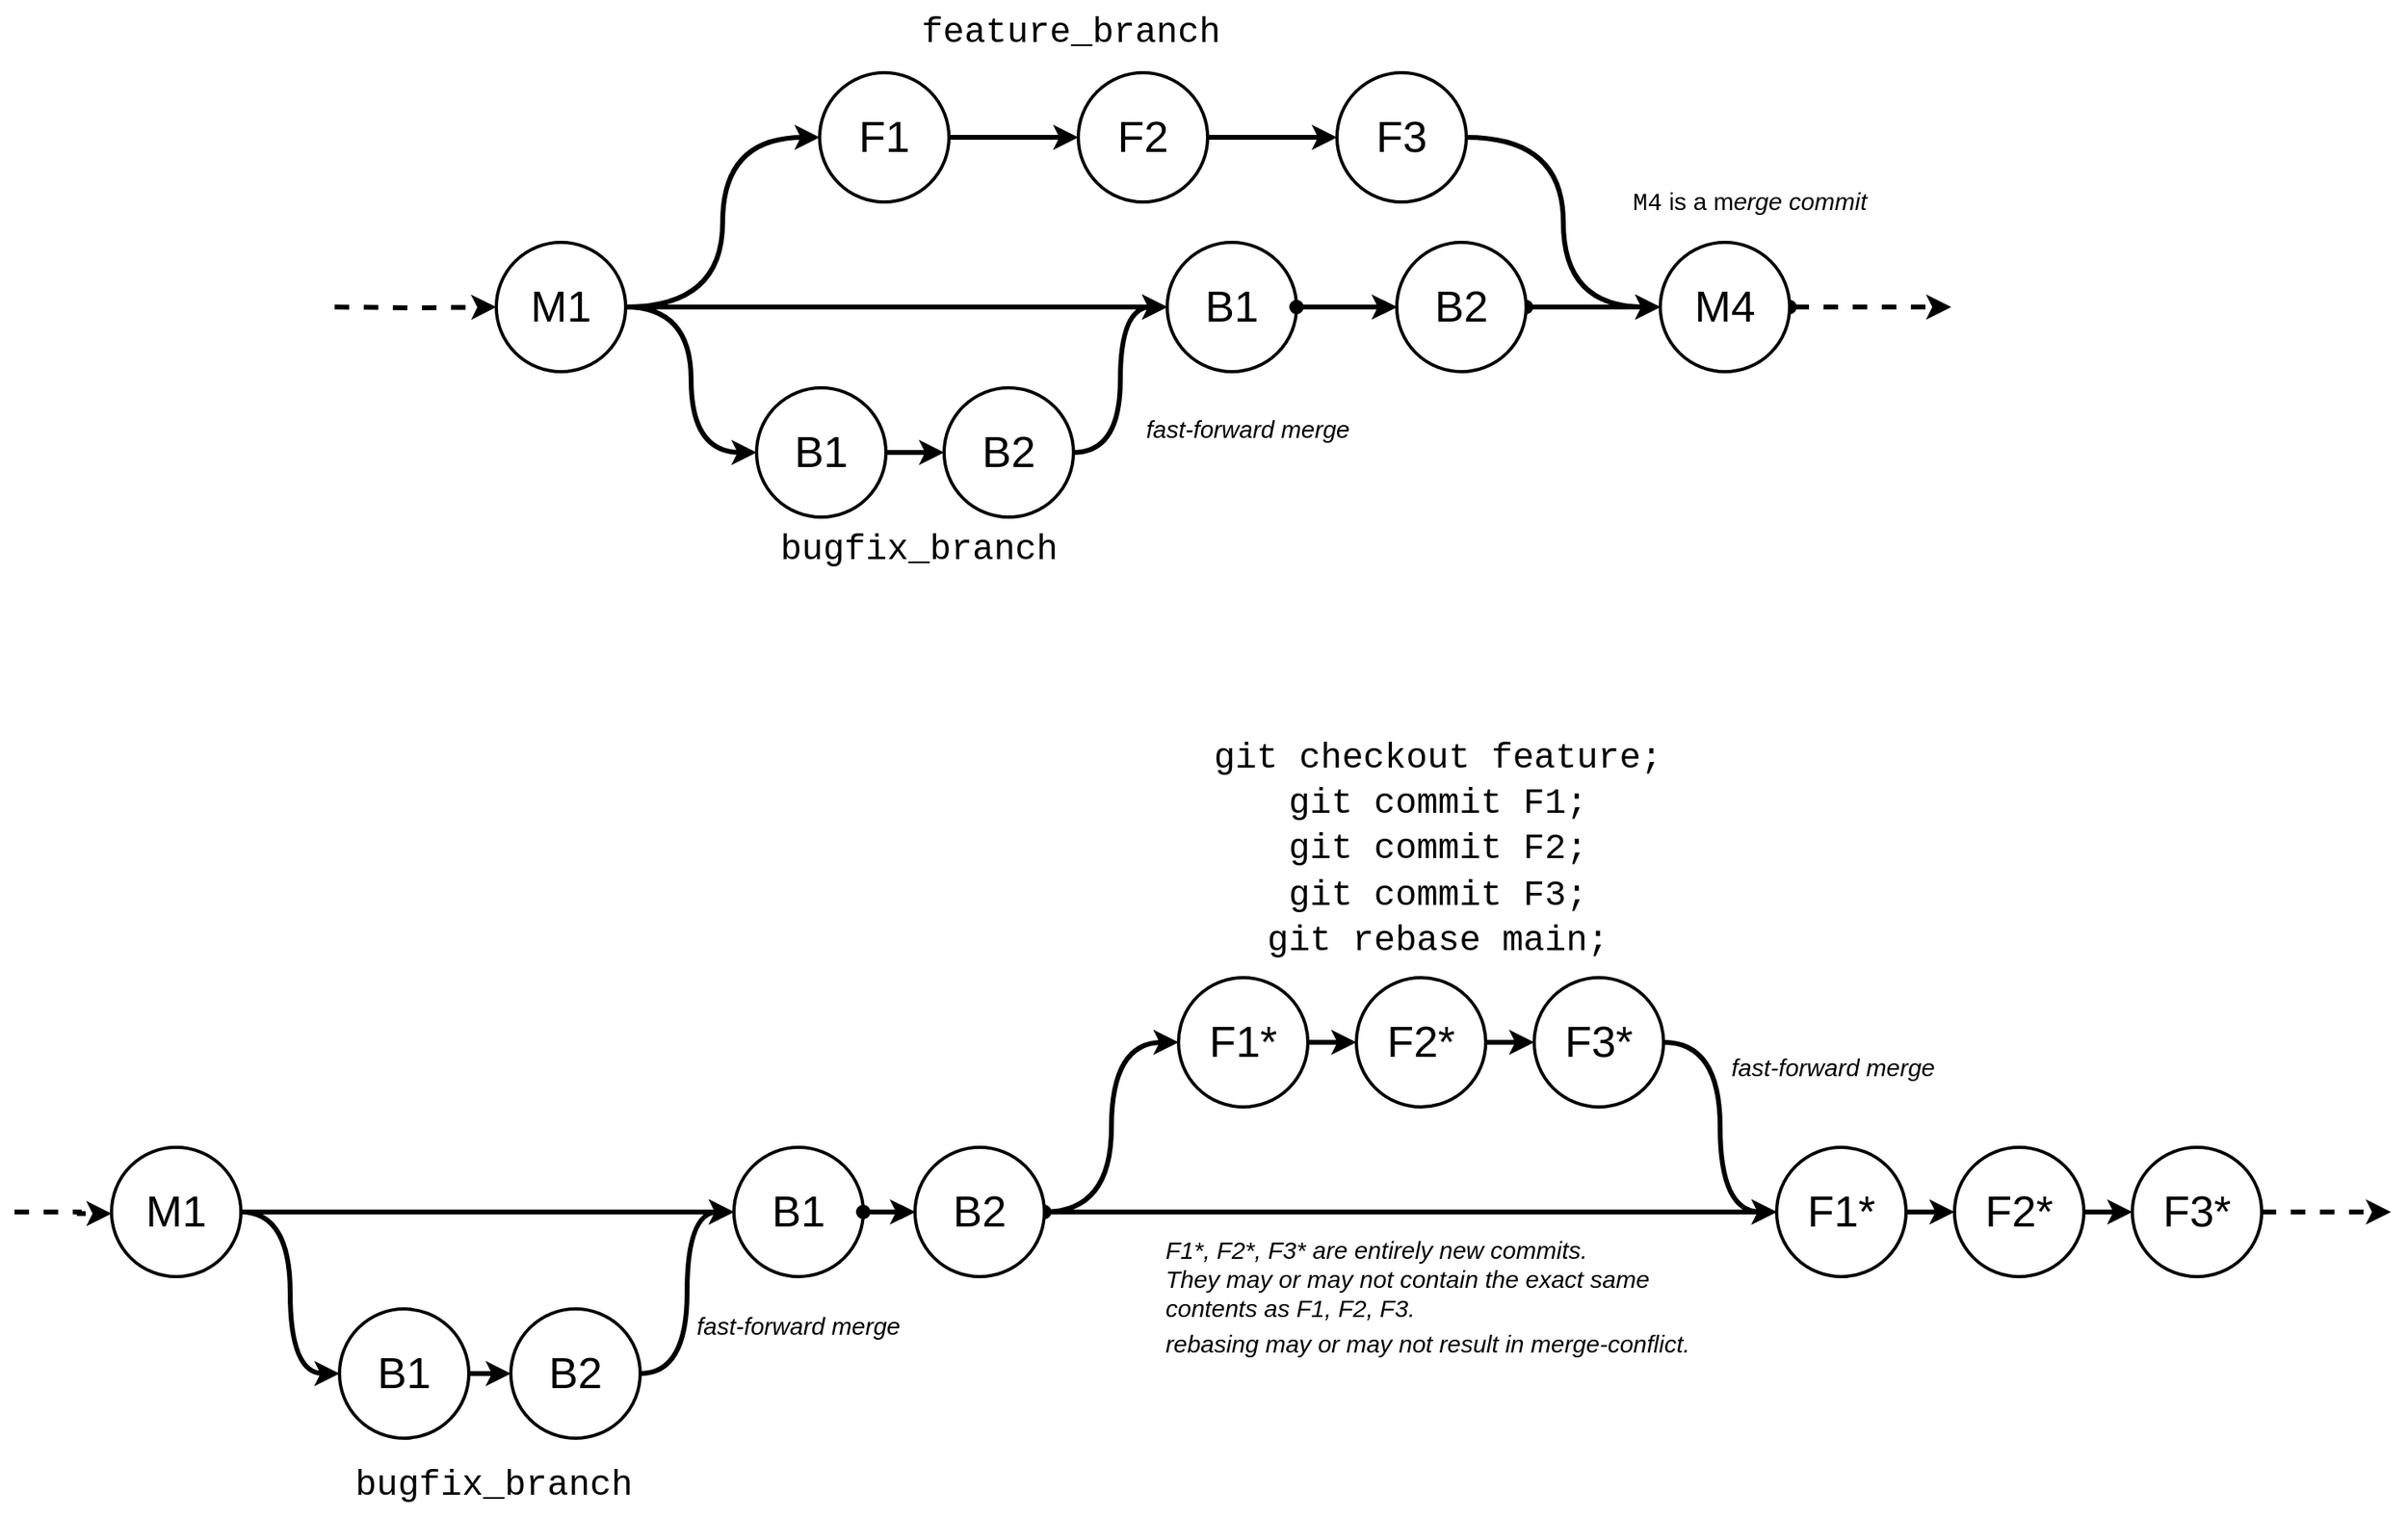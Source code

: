 <mxfile version="27.0.6">
  <diagram name="Page-1" id="YXr9S64uBO5CTHAe_Vh5">
    <mxGraphModel dx="1864" dy="1618" grid="1" gridSize="10" guides="1" tooltips="1" connect="1" arrows="1" fold="1" page="1" pageScale="1" pageWidth="850" pageHeight="1100" math="0" shadow="0">
      <root>
        <mxCell id="0" />
        <mxCell id="1" parent="0" />
        <mxCell id="I5ikPtnwgpSH0SJJi7Dr-1" value="" style="edgeStyle=orthogonalEdgeStyle;rounded=0;orthogonalLoop=1;jettySize=auto;html=1;" edge="1" parent="1" source="I5ikPtnwgpSH0SJJi7Dr-3" target="I5ikPtnwgpSH0SJJi7Dr-27">
          <mxGeometry relative="1" as="geometry" />
        </mxCell>
        <mxCell id="I5ikPtnwgpSH0SJJi7Dr-2" value="" style="edgeStyle=orthogonalEdgeStyle;rounded=0;orthogonalLoop=1;jettySize=auto;html=1;" edge="1" parent="1" source="I5ikPtnwgpSH0SJJi7Dr-3" target="I5ikPtnwgpSH0SJJi7Dr-27">
          <mxGeometry relative="1" as="geometry" />
        </mxCell>
        <mxCell id="I5ikPtnwgpSH0SJJi7Dr-3" value="B1" style="ellipse;whiteSpace=wrap;html=1;aspect=fixed;strokeWidth=2;fontSize=27;fillColor=light-dark(#FFFFFF,#1000FF);fontColor=light-dark(#000000,#FFFFFF);strokeColor=light-dark(#000000,#FFFFFF);" vertex="1" parent="1">
          <mxGeometry x="785" y="730" width="80" height="80" as="geometry" />
        </mxCell>
        <mxCell id="I5ikPtnwgpSH0SJJi7Dr-4" value="F3" style="ellipse;whiteSpace=wrap;html=1;aspect=fixed;strokeWidth=2;fontSize=27;fillColor=light-dark(#FFFFFF,#02B006);fontColor=light-dark(#000000,#FFFFFF);strokeColor=default;align=center;verticalAlign=middle;fontFamily=Helvetica;" vertex="1" parent="1">
          <mxGeometry x="890" y="625" width="80" height="80" as="geometry" />
        </mxCell>
        <mxCell id="I5ikPtnwgpSH0SJJi7Dr-5" value="" style="edgeStyle=orthogonalEdgeStyle;rounded=0;orthogonalLoop=1;jettySize=auto;html=1;entryX=0;entryY=0.5;entryDx=0;entryDy=0;strokeWidth=3;" edge="1" parent="1" source="I5ikPtnwgpSH0SJJi7Dr-6" target="I5ikPtnwgpSH0SJJi7Dr-18">
          <mxGeometry relative="1" as="geometry">
            <mxPoint x="566.0" y="910" as="targetPoint" />
          </mxGeometry>
        </mxCell>
        <mxCell id="I5ikPtnwgpSH0SJJi7Dr-6" value="B1" style="ellipse;whiteSpace=wrap;html=1;aspect=fixed;strokeWidth=2;fontSize=27;fillColor=light-dark(#FFFFFF,#FF0800);fontColor=light-dark(#000000,#FFFFFF);strokeColor=default;align=center;verticalAlign=middle;fontFamily=Helvetica;" vertex="1" parent="1">
          <mxGeometry x="531" y="820" width="80" height="80" as="geometry" />
        </mxCell>
        <mxCell id="I5ikPtnwgpSH0SJJi7Dr-7" value="" style="endArrow=classic;html=1;rounded=0;exitX=1;exitY=0.5;exitDx=0;exitDy=0;entryX=0;entryY=0.5;entryDx=0;entryDy=0;strokeWidth=3;fontSize=27;fontColor=light-dark(#000000,#000000);endSize=6;" edge="1" parent="1" source="I5ikPtnwgpSH0SJJi7Dr-14" target="I5ikPtnwgpSH0SJJi7Dr-3">
          <mxGeometry width="50" height="50" relative="1" as="geometry">
            <mxPoint x="590.0" y="770" as="sourcePoint" />
            <mxPoint x="990" y="680" as="targetPoint" />
          </mxGeometry>
        </mxCell>
        <mxCell id="I5ikPtnwgpSH0SJJi7Dr-8" value="" style="endArrow=classic;html=1;rounded=0;exitX=1;exitY=0.5;exitDx=0;exitDy=0;strokeWidth=3;startArrow=oval;startFill=1;fontSize=27;fontColor=light-dark(#000000,#000000);endSize=6;dashed=1;" edge="1" parent="1" source="I5ikPtnwgpSH0SJJi7Dr-17">
          <mxGeometry width="50" height="50" relative="1" as="geometry">
            <mxPoint x="890" y="780" as="sourcePoint" />
            <mxPoint x="1270" y="770" as="targetPoint" />
          </mxGeometry>
        </mxCell>
        <mxCell id="I5ikPtnwgpSH0SJJi7Dr-9" value="" style="edgeStyle=orthogonalEdgeStyle;rounded=0;orthogonalLoop=1;jettySize=auto;html=1;strokeWidth=3;endSize=6;" edge="1" parent="1" source="I5ikPtnwgpSH0SJJi7Dr-10" target="I5ikPtnwgpSH0SJJi7Dr-4">
          <mxGeometry relative="1" as="geometry" />
        </mxCell>
        <mxCell id="I5ikPtnwgpSH0SJJi7Dr-10" value="F2" style="ellipse;whiteSpace=wrap;html=1;aspect=fixed;strokeWidth=2;fontSize=27;fillColor=light-dark(#FFFFFF,#02B006);fontColor=light-dark(#000000,#FFFFFF);strokeColor=default;align=center;verticalAlign=middle;fontFamily=Helvetica;" vertex="1" parent="1">
          <mxGeometry x="730" y="625" width="80" height="80" as="geometry" />
        </mxCell>
        <mxCell id="I5ikPtnwgpSH0SJJi7Dr-11" value="&lt;font face=&quot;Courier New&quot;&gt;feature_branch&lt;/font&gt;" style="text;html=1;align=center;verticalAlign=middle;resizable=0;points=[];autosize=1;strokeColor=none;fillColor=none;fontSize=22;" vertex="1" parent="1">
          <mxGeometry x="620" y="580" width="210" height="40" as="geometry" />
        </mxCell>
        <mxCell id="I5ikPtnwgpSH0SJJi7Dr-12" value="&lt;font face=&quot;Courier New&quot;&gt;bugfix_branch&lt;/font&gt;" style="text;html=1;align=center;verticalAlign=middle;resizable=0;points=[];autosize=1;strokeColor=none;fillColor=none;fontSize=22;" vertex="1" parent="1">
          <mxGeometry x="531" y="900" width="200" height="40" as="geometry" />
        </mxCell>
        <mxCell id="I5ikPtnwgpSH0SJJi7Dr-13" value="" style="edgeStyle=orthogonalEdgeStyle;rounded=0;orthogonalLoop=1;jettySize=auto;html=1;dashed=1;strokeWidth=3;" edge="1" parent="1" target="I5ikPtnwgpSH0SJJi7Dr-14">
          <mxGeometry relative="1" as="geometry">
            <mxPoint x="270" y="770" as="sourcePoint" />
          </mxGeometry>
        </mxCell>
        <mxCell id="I5ikPtnwgpSH0SJJi7Dr-14" value="M1" style="ellipse;whiteSpace=wrap;html=1;aspect=fixed;strokeWidth=2;fontSize=27;fillColor=light-dark(#FFFFFF,#1000FF);fontColor=light-dark(#000000,#FFFFFF);resizeWidth=0;strokeColor=light-dark(#000000,#FFFFFF);" vertex="1" parent="1">
          <mxGeometry x="370" y="730" width="80" height="80" as="geometry" />
        </mxCell>
        <mxCell id="I5ikPtnwgpSH0SJJi7Dr-15" value="&lt;font face=&quot;Courier New&quot;&gt;M4&lt;/font&gt; &lt;span style=&quot;text-align: left;&quot;&gt;is a m&lt;/span&gt;&lt;i style=&quot;text-align: left;&quot;&gt;erge commit&lt;/i&gt;" style="text;html=1;align=center;verticalAlign=middle;resizable=0;points=[];autosize=1;strokeColor=none;fillColor=none;fontSize=15;" vertex="1" parent="1">
          <mxGeometry x="1060" y="690" width="170" height="30" as="geometry" />
        </mxCell>
        <mxCell id="I5ikPtnwgpSH0SJJi7Dr-16" value="" style="endArrow=classic;html=1;rounded=0;entryX=0;entryY=0.5;entryDx=0;entryDy=0;exitX=1;exitY=0.5;exitDx=0;exitDy=0;strokeWidth=3;startArrow=oval;startFill=1;fontSize=27;fontColor=light-dark(#000000,#000000);endSize=6;" edge="1" parent="1" source="I5ikPtnwgpSH0SJJi7Dr-27" target="I5ikPtnwgpSH0SJJi7Dr-17">
          <mxGeometry width="50" height="50" relative="1" as="geometry">
            <mxPoint x="995" y="770" as="sourcePoint" />
            <mxPoint x="1220" y="770" as="targetPoint" />
          </mxGeometry>
        </mxCell>
        <mxCell id="I5ikPtnwgpSH0SJJi7Dr-17" value="M4" style="ellipse;whiteSpace=wrap;html=1;aspect=fixed;strokeWidth=2;fontSize=27;fillColor=light-dark(#FFFFFF,#1000FF);fontColor=light-dark(#000000,#FFFFFF);strokeColor=light-dark(#000000,#FFFFFF);" vertex="1" parent="1">
          <mxGeometry x="1090" y="730" width="80" height="80" as="geometry" />
        </mxCell>
        <mxCell id="I5ikPtnwgpSH0SJJi7Dr-18" value="B2" style="ellipse;whiteSpace=wrap;html=1;aspect=fixed;strokeWidth=2;fontSize=27;fillColor=light-dark(#FFFFFF,#FF0800);fontColor=light-dark(#000000,#FFFFFF);strokeColor=default;align=center;verticalAlign=middle;fontFamily=Helvetica;" vertex="1" parent="1">
          <mxGeometry x="647" y="820" width="80" height="80" as="geometry" />
        </mxCell>
        <mxCell id="I5ikPtnwgpSH0SJJi7Dr-19" value="&lt;div&gt;&lt;i&gt;fast-forward merge&lt;/i&gt;&lt;i&gt;&amp;nbsp;&lt;/i&gt;&lt;/div&gt;" style="text;html=1;align=left;verticalAlign=middle;resizable=0;points=[];autosize=1;strokeColor=none;fillColor=none;fontSize=15;labelBorderColor=none;spacingTop=0;" vertex="1" parent="1">
          <mxGeometry x="770" y="830" width="150" height="30" as="geometry" />
        </mxCell>
        <mxCell id="I5ikPtnwgpSH0SJJi7Dr-20" value="" style="edgeStyle=orthogonalEdgeStyle;rounded=0;orthogonalLoop=1;jettySize=auto;html=1;strokeWidth=3;" edge="1" parent="1" source="I5ikPtnwgpSH0SJJi7Dr-21" target="I5ikPtnwgpSH0SJJi7Dr-10">
          <mxGeometry relative="1" as="geometry" />
        </mxCell>
        <mxCell id="I5ikPtnwgpSH0SJJi7Dr-21" value="F1" style="ellipse;whiteSpace=wrap;html=1;aspect=fixed;strokeWidth=2;fontSize=27;fillColor=light-dark(#FFFFFF,#02B006);fontColor=light-dark(#000000,#FFFFFF);strokeColor=default;align=center;verticalAlign=middle;fontFamily=Helvetica;" vertex="1" parent="1">
          <mxGeometry x="570" y="625" width="80" height="80" as="geometry" />
        </mxCell>
        <mxCell id="I5ikPtnwgpSH0SJJi7Dr-22" value="" style="endArrow=classic;html=1;rounded=0;exitX=1;exitY=0.5;exitDx=0;exitDy=0;entryX=0;entryY=0.5;entryDx=0;entryDy=0;strokeWidth=3;fontSize=27;fontColor=light-dark(#000000,#000000);endSize=6;edgeStyle=orthogonalEdgeStyle;curved=1;" edge="1" parent="1" source="I5ikPtnwgpSH0SJJi7Dr-14" target="I5ikPtnwgpSH0SJJi7Dr-21">
          <mxGeometry width="50" height="50" relative="1" as="geometry">
            <mxPoint x="590.0" y="770" as="sourcePoint" />
            <mxPoint x="885" y="710" as="targetPoint" />
          </mxGeometry>
        </mxCell>
        <mxCell id="I5ikPtnwgpSH0SJJi7Dr-23" value="" style="endArrow=classic;html=1;rounded=0;exitX=1;exitY=0.5;exitDx=0;exitDy=0;entryX=0;entryY=0.5;entryDx=0;entryDy=0;strokeWidth=3;fontSize=27;fontColor=light-dark(#000000,#000000);endSize=6;edgeStyle=orthogonalEdgeStyle;curved=1;" edge="1" parent="1" source="I5ikPtnwgpSH0SJJi7Dr-4" target="I5ikPtnwgpSH0SJJi7Dr-17">
          <mxGeometry width="50" height="50" relative="1" as="geometry">
            <mxPoint x="700" y="850" as="sourcePoint" />
            <mxPoint x="741" y="680" as="targetPoint" />
          </mxGeometry>
        </mxCell>
        <mxCell id="I5ikPtnwgpSH0SJJi7Dr-24" value="" style="endArrow=classic;html=1;rounded=0;exitX=1;exitY=0.5;exitDx=0;exitDy=0;strokeWidth=3;fontSize=27;fontColor=light-dark(#000000,#000000);endSize=6;entryX=0;entryY=0.5;entryDx=0;entryDy=0;edgeStyle=orthogonalEdgeStyle;curved=1;" edge="1" parent="1" source="I5ikPtnwgpSH0SJJi7Dr-14" target="I5ikPtnwgpSH0SJJi7Dr-6">
          <mxGeometry width="50" height="50" relative="1" as="geometry">
            <mxPoint x="400" y="940" as="sourcePoint" />
            <mxPoint x="600" y="830" as="targetPoint" />
          </mxGeometry>
        </mxCell>
        <mxCell id="I5ikPtnwgpSH0SJJi7Dr-25" value="" style="endArrow=classic;html=1;rounded=0;exitX=1;exitY=0.5;exitDx=0;exitDy=0;entryX=0;entryY=0.5;entryDx=0;entryDy=0;strokeWidth=3;fontSize=27;fontColor=light-dark(#000000,#000000);endSize=6;edgeStyle=orthogonalEdgeStyle;curved=1;" edge="1" parent="1" source="I5ikPtnwgpSH0SJJi7Dr-18" target="I5ikPtnwgpSH0SJJi7Dr-3">
          <mxGeometry width="50" height="50" relative="1" as="geometry">
            <mxPoint x="490" y="1070" as="sourcePoint" />
            <mxPoint x="531" y="900" as="targetPoint" />
          </mxGeometry>
        </mxCell>
        <mxCell id="I5ikPtnwgpSH0SJJi7Dr-26" value="" style="endArrow=classic;html=1;rounded=0;entryX=0;entryY=0.5;entryDx=0;entryDy=0;exitX=1;exitY=0.5;exitDx=0;exitDy=0;strokeWidth=3;startArrow=oval;startFill=1;fontSize=27;fontColor=light-dark(#000000,#000000);endSize=6;" edge="1" parent="1" source="I5ikPtnwgpSH0SJJi7Dr-3" target="I5ikPtnwgpSH0SJJi7Dr-27">
          <mxGeometry width="50" height="50" relative="1" as="geometry">
            <mxPoint x="865" y="770" as="sourcePoint" />
            <mxPoint x="1030" y="770" as="targetPoint" />
          </mxGeometry>
        </mxCell>
        <mxCell id="I5ikPtnwgpSH0SJJi7Dr-27" value="B2" style="ellipse;whiteSpace=wrap;html=1;aspect=fixed;strokeWidth=2;fontSize=27;fillColor=light-dark(#FFFFFF,#1000FF);fontColor=light-dark(#000000,#FFFFFF);strokeColor=light-dark(#000000,#FFFFFF);" vertex="1" parent="1">
          <mxGeometry x="927" y="730" width="80" height="80" as="geometry" />
        </mxCell>
        <mxCell id="I5ikPtnwgpSH0SJJi7Dr-28" value="" style="edgeStyle=orthogonalEdgeStyle;rounded=0;orthogonalLoop=1;jettySize=auto;html=1;" edge="1" parent="1" source="I5ikPtnwgpSH0SJJi7Dr-30" target="I5ikPtnwgpSH0SJJi7Dr-54">
          <mxGeometry relative="1" as="geometry" />
        </mxCell>
        <mxCell id="I5ikPtnwgpSH0SJJi7Dr-29" value="" style="edgeStyle=orthogonalEdgeStyle;rounded=0;orthogonalLoop=1;jettySize=auto;html=1;" edge="1" parent="1" source="I5ikPtnwgpSH0SJJi7Dr-30" target="I5ikPtnwgpSH0SJJi7Dr-54">
          <mxGeometry relative="1" as="geometry" />
        </mxCell>
        <mxCell id="I5ikPtnwgpSH0SJJi7Dr-30" value="B1" style="ellipse;whiteSpace=wrap;html=1;aspect=fixed;strokeWidth=2;fontSize=27;fillColor=light-dark(#FFFFFF,#1000FF);fontColor=light-dark(#000000,#FFFFFF);strokeColor=light-dark(#000000,#FFFFFF);" vertex="1" parent="1">
          <mxGeometry x="517" y="1290" width="80" height="80" as="geometry" />
        </mxCell>
        <mxCell id="I5ikPtnwgpSH0SJJi7Dr-31" value="F3*" style="ellipse;whiteSpace=wrap;html=1;aspect=fixed;strokeWidth=2;fontSize=27;fillColor=light-dark(#FFFFFF,#02B006);fontColor=light-dark(#000000,#FFFFFF);strokeColor=default;align=center;verticalAlign=middle;fontFamily=Helvetica;" vertex="1" parent="1">
          <mxGeometry x="1012" y="1185" width="80" height="80" as="geometry" />
        </mxCell>
        <mxCell id="I5ikPtnwgpSH0SJJi7Dr-32" value="" style="edgeStyle=orthogonalEdgeStyle;rounded=0;orthogonalLoop=1;jettySize=auto;html=1;entryX=0;entryY=0.5;entryDx=0;entryDy=0;strokeWidth=3;" edge="1" parent="1" source="I5ikPtnwgpSH0SJJi7Dr-33" target="I5ikPtnwgpSH0SJJi7Dr-45">
          <mxGeometry relative="1" as="geometry">
            <mxPoint x="368.0" y="1470" as="targetPoint" />
          </mxGeometry>
        </mxCell>
        <mxCell id="I5ikPtnwgpSH0SJJi7Dr-33" value="B1" style="ellipse;whiteSpace=wrap;html=1;aspect=fixed;strokeWidth=2;fontSize=27;fillColor=light-dark(#FFFFFF,#FF0800);fontColor=light-dark(#000000,#FFFFFF);strokeColor=default;align=center;verticalAlign=middle;fontFamily=Helvetica;" vertex="1" parent="1">
          <mxGeometry x="273" y="1390" width="80" height="80" as="geometry" />
        </mxCell>
        <mxCell id="I5ikPtnwgpSH0SJJi7Dr-34" value="" style="endArrow=classic;html=1;rounded=0;exitX=1;exitY=0.5;exitDx=0;exitDy=0;entryX=0;entryY=0.5;entryDx=0;entryDy=0;strokeWidth=3;fontSize=27;fontColor=light-dark(#000000,#000000);endSize=6;" edge="1" parent="1" source="I5ikPtnwgpSH0SJJi7Dr-41" target="I5ikPtnwgpSH0SJJi7Dr-30">
          <mxGeometry width="50" height="50" relative="1" as="geometry">
            <mxPoint x="392.0" y="1330" as="sourcePoint" />
            <mxPoint x="792" y="1240" as="targetPoint" />
          </mxGeometry>
        </mxCell>
        <mxCell id="I5ikPtnwgpSH0SJJi7Dr-36" value="" style="edgeStyle=orthogonalEdgeStyle;rounded=0;orthogonalLoop=1;jettySize=auto;html=1;strokeWidth=3;endSize=6;" edge="1" parent="1" source="I5ikPtnwgpSH0SJJi7Dr-37" target="I5ikPtnwgpSH0SJJi7Dr-31">
          <mxGeometry relative="1" as="geometry" />
        </mxCell>
        <mxCell id="I5ikPtnwgpSH0SJJi7Dr-37" value="F2*" style="ellipse;whiteSpace=wrap;html=1;aspect=fixed;strokeWidth=2;fontSize=27;fillColor=light-dark(#FFFFFF,#02B006);fontColor=light-dark(#000000,#FFFFFF);strokeColor=default;align=center;verticalAlign=middle;fontFamily=Helvetica;" vertex="1" parent="1">
          <mxGeometry x="902" y="1185" width="80" height="80" as="geometry" />
        </mxCell>
        <mxCell id="I5ikPtnwgpSH0SJJi7Dr-39" value="&lt;font face=&quot;Courier New&quot;&gt;bugfix_branch&lt;/font&gt;" style="text;html=1;align=center;verticalAlign=middle;resizable=0;points=[];autosize=1;strokeColor=none;fillColor=none;fontSize=22;" vertex="1" parent="1">
          <mxGeometry x="268" y="1479" width="200" height="40" as="geometry" />
        </mxCell>
        <mxCell id="I5ikPtnwgpSH0SJJi7Dr-40" value="" style="edgeStyle=orthogonalEdgeStyle;rounded=0;orthogonalLoop=1;jettySize=auto;html=1;dashed=1;strokeWidth=3;" edge="1" parent="1" target="I5ikPtnwgpSH0SJJi7Dr-41">
          <mxGeometry relative="1" as="geometry">
            <mxPoint x="72" y="1330" as="sourcePoint" />
            <Array as="points">
              <mxPoint x="112" y="1331" />
            </Array>
          </mxGeometry>
        </mxCell>
        <mxCell id="I5ikPtnwgpSH0SJJi7Dr-41" value="M1" style="ellipse;whiteSpace=wrap;html=1;aspect=fixed;strokeWidth=2;fontSize=27;fillColor=light-dark(#FFFFFF,#1000FF);fontColor=light-dark(#000000,#FFFFFF);resizeWidth=0;strokeColor=light-dark(#000000,#FFFFFF);" vertex="1" parent="1">
          <mxGeometry x="132" y="1290" width="80" height="80" as="geometry" />
        </mxCell>
        <mxCell id="I5ikPtnwgpSH0SJJi7Dr-43" value="" style="endArrow=classic;html=1;rounded=0;entryX=0;entryY=0.5;entryDx=0;entryDy=0;exitX=1;exitY=0.5;exitDx=0;exitDy=0;strokeWidth=3;startArrow=oval;startFill=1;fontSize=27;fontColor=light-dark(#000000,#000000);endSize=6;" edge="1" parent="1" source="I5ikPtnwgpSH0SJJi7Dr-54" target="I5ikPtnwgpSH0SJJi7Dr-44">
          <mxGeometry width="50" height="50" relative="1" as="geometry">
            <mxPoint x="1067" y="1330" as="sourcePoint" />
            <mxPoint x="1292" y="1330" as="targetPoint" />
          </mxGeometry>
        </mxCell>
        <mxCell id="I5ikPtnwgpSH0SJJi7Dr-61" value="" style="edgeStyle=orthogonalEdgeStyle;rounded=0;orthogonalLoop=1;jettySize=auto;html=1;strokeColor=default;strokeWidth=3;align=center;verticalAlign=middle;fontFamily=Helvetica;fontSize=27;fontColor=light-dark(#000000,#000000);labelBackgroundColor=default;endArrow=classic;endSize=6;curved=1;" edge="1" parent="1" source="I5ikPtnwgpSH0SJJi7Dr-44" target="I5ikPtnwgpSH0SJJi7Dr-59">
          <mxGeometry relative="1" as="geometry" />
        </mxCell>
        <mxCell id="I5ikPtnwgpSH0SJJi7Dr-44" value="F1*" style="ellipse;whiteSpace=wrap;html=1;aspect=fixed;strokeWidth=2;fontSize=27;fillColor=light-dark(#FFFFFF,#1000FF);fontColor=light-dark(#000000,#FFFFFF);strokeColor=light-dark(#000000,#FFFFFF);" vertex="1" parent="1">
          <mxGeometry x="1162" y="1290" width="80" height="80" as="geometry" />
        </mxCell>
        <mxCell id="I5ikPtnwgpSH0SJJi7Dr-45" value="B2" style="ellipse;whiteSpace=wrap;html=1;aspect=fixed;strokeWidth=2;fontSize=27;fillColor=light-dark(#FFFFFF,#FF0800);fontColor=light-dark(#000000,#FFFFFF);strokeColor=default;align=center;verticalAlign=middle;fontFamily=Helvetica;" vertex="1" parent="1">
          <mxGeometry x="379" y="1390" width="80" height="80" as="geometry" />
        </mxCell>
        <mxCell id="I5ikPtnwgpSH0SJJi7Dr-46" value="&lt;div&gt;&lt;i&gt;fast-forward merge&lt;/i&gt;&lt;i&gt;&amp;nbsp;&lt;/i&gt;&lt;/div&gt;" style="text;html=1;align=left;verticalAlign=middle;resizable=0;points=[];autosize=1;strokeColor=none;fillColor=none;fontSize=15;labelBorderColor=none;spacingTop=0;" vertex="1" parent="1">
          <mxGeometry x="1132" y="1225" width="150" height="30" as="geometry" />
        </mxCell>
        <mxCell id="I5ikPtnwgpSH0SJJi7Dr-47" value="" style="edgeStyle=orthogonalEdgeStyle;rounded=0;orthogonalLoop=1;jettySize=auto;html=1;strokeWidth=3;" edge="1" parent="1" source="I5ikPtnwgpSH0SJJi7Dr-48" target="I5ikPtnwgpSH0SJJi7Dr-37">
          <mxGeometry relative="1" as="geometry" />
        </mxCell>
        <mxCell id="I5ikPtnwgpSH0SJJi7Dr-48" value="F1*" style="ellipse;whiteSpace=wrap;html=1;aspect=fixed;strokeWidth=2;fontSize=27;fillColor=light-dark(#FFFFFF,#02B006);fontColor=light-dark(#000000,#FFFFFF);strokeColor=default;align=center;verticalAlign=middle;fontFamily=Helvetica;" vertex="1" parent="1">
          <mxGeometry x="792" y="1185" width="80" height="80" as="geometry" />
        </mxCell>
        <mxCell id="I5ikPtnwgpSH0SJJi7Dr-49" value="" style="endArrow=classic;html=1;rounded=0;exitX=1;exitY=0.5;exitDx=0;exitDy=0;entryX=0;entryY=0.5;entryDx=0;entryDy=0;strokeWidth=3;fontSize=27;fontColor=light-dark(#000000,#000000);endSize=6;edgeStyle=orthogonalEdgeStyle;curved=1;" edge="1" parent="1" source="I5ikPtnwgpSH0SJJi7Dr-54" target="I5ikPtnwgpSH0SJJi7Dr-48">
          <mxGeometry width="50" height="50" relative="1" as="geometry">
            <mxPoint x="822.0" y="1120" as="sourcePoint" />
            <mxPoint x="942.0" y="975" as="targetPoint" />
          </mxGeometry>
        </mxCell>
        <mxCell id="I5ikPtnwgpSH0SJJi7Dr-50" value="" style="endArrow=classic;html=1;rounded=0;exitX=1;exitY=0.5;exitDx=0;exitDy=0;entryX=0;entryY=0.5;entryDx=0;entryDy=0;strokeWidth=3;fontSize=27;fontColor=light-dark(#000000,#000000);endSize=6;edgeStyle=orthogonalEdgeStyle;curved=1;" edge="1" parent="1" source="I5ikPtnwgpSH0SJJi7Dr-31" target="I5ikPtnwgpSH0SJJi7Dr-44">
          <mxGeometry width="50" height="50" relative="1" as="geometry">
            <mxPoint x="772" y="1410" as="sourcePoint" />
            <mxPoint x="813" y="1240" as="targetPoint" />
            <Array as="points">
              <mxPoint x="1127" y="1225" />
              <mxPoint x="1127" y="1330" />
            </Array>
          </mxGeometry>
        </mxCell>
        <mxCell id="I5ikPtnwgpSH0SJJi7Dr-51" value="" style="endArrow=classic;html=1;rounded=0;exitX=1;exitY=0.5;exitDx=0;exitDy=0;strokeWidth=3;fontSize=27;fontColor=light-dark(#000000,#000000);endSize=6;entryX=0;entryY=0.5;entryDx=0;entryDy=0;edgeStyle=orthogonalEdgeStyle;curved=1;" edge="1" parent="1" source="I5ikPtnwgpSH0SJJi7Dr-41" target="I5ikPtnwgpSH0SJJi7Dr-33">
          <mxGeometry width="50" height="50" relative="1" as="geometry">
            <mxPoint x="202" y="1500" as="sourcePoint" />
            <mxPoint x="402" y="1390" as="targetPoint" />
          </mxGeometry>
        </mxCell>
        <mxCell id="I5ikPtnwgpSH0SJJi7Dr-52" value="" style="endArrow=classic;html=1;rounded=0;exitX=1;exitY=0.5;exitDx=0;exitDy=0;entryX=0;entryY=0.5;entryDx=0;entryDy=0;strokeWidth=3;fontSize=27;fontColor=light-dark(#000000,#000000);endSize=6;edgeStyle=orthogonalEdgeStyle;curved=1;" edge="1" parent="1" source="I5ikPtnwgpSH0SJJi7Dr-45" target="I5ikPtnwgpSH0SJJi7Dr-30">
          <mxGeometry width="50" height="50" relative="1" as="geometry">
            <mxPoint x="562" y="1630" as="sourcePoint" />
            <mxPoint x="603" y="1460" as="targetPoint" />
          </mxGeometry>
        </mxCell>
        <mxCell id="I5ikPtnwgpSH0SJJi7Dr-53" value="" style="endArrow=classic;html=1;rounded=0;entryX=0;entryY=0.5;entryDx=0;entryDy=0;exitX=1;exitY=0.5;exitDx=0;exitDy=0;strokeWidth=3;startArrow=oval;startFill=1;fontSize=27;fontColor=light-dark(#000000,#000000);endSize=6;" edge="1" parent="1" source="I5ikPtnwgpSH0SJJi7Dr-30" target="I5ikPtnwgpSH0SJJi7Dr-54">
          <mxGeometry width="50" height="50" relative="1" as="geometry">
            <mxPoint x="667" y="1330" as="sourcePoint" />
            <mxPoint x="832" y="1330" as="targetPoint" />
          </mxGeometry>
        </mxCell>
        <mxCell id="I5ikPtnwgpSH0SJJi7Dr-54" value="B2" style="ellipse;whiteSpace=wrap;html=1;aspect=fixed;strokeWidth=2;fontSize=27;fillColor=light-dark(#FFFFFF,#1000FF);fontColor=light-dark(#000000,#FFFFFF);strokeColor=light-dark(#000000,#FFFFFF);" vertex="1" parent="1">
          <mxGeometry x="629" y="1290" width="80" height="80" as="geometry" />
        </mxCell>
        <mxCell id="I5ikPtnwgpSH0SJJi7Dr-55" value="&lt;div&gt;&lt;i&gt;fast-forward merge&lt;/i&gt;&lt;i&gt;&amp;nbsp;&lt;/i&gt;&lt;/div&gt;" style="text;html=1;align=left;verticalAlign=middle;resizable=0;points=[];autosize=1;strokeColor=none;fillColor=none;fontSize=15;labelBorderColor=none;spacingTop=0;" vertex="1" parent="1">
          <mxGeometry x="492" y="1385" width="150" height="30" as="geometry" />
        </mxCell>
        <mxCell id="I5ikPtnwgpSH0SJJi7Dr-56" value="&lt;i&gt;F1*, F2*, F3* are entirely new commits.&amp;nbsp;&lt;/i&gt;&lt;div&gt;&lt;i&gt;They may or may not contain the exact same&amp;nbsp;&lt;/i&gt;&lt;/div&gt;&lt;div&gt;&lt;i&gt;contents as F1, F2, F3.&amp;nbsp;&lt;/i&gt;&lt;/div&gt;&lt;div&gt;&lt;i&gt;rebasing may or may not result in merge-conflict.&lt;/i&gt;&lt;span style=&quot;font-family: &amp;quot;Courier New&amp;quot;; font-size: 22px; text-align: center;&quot;&gt;&amp;nbsp;&lt;/span&gt;&lt;/div&gt;" style="text;html=1;align=left;verticalAlign=middle;resizable=0;points=[];autosize=1;strokeColor=none;fillColor=none;fontSize=15;labelBorderColor=none;spacingTop=0;" vertex="1" parent="1">
          <mxGeometry x="782" y="1340" width="360" height="90" as="geometry" />
        </mxCell>
        <mxCell id="I5ikPtnwgpSH0SJJi7Dr-57" value="&lt;font face=&quot;Courier New&quot;&gt;git checkout feature;&lt;/font&gt;&lt;div&gt;&lt;font face=&quot;Courier New&quot;&gt;git commit F1;&lt;/font&gt;&lt;/div&gt;&lt;div&gt;&lt;font face=&quot;Courier New&quot;&gt;git commit F2;&lt;/font&gt;&lt;/div&gt;&lt;div&gt;&lt;font face=&quot;Courier New&quot;&gt;git commit F3;&lt;br&gt;&lt;/font&gt;&lt;div&gt;&lt;font face=&quot;Courier New&quot;&gt;git rebase main;&lt;/font&gt;&lt;/div&gt;&lt;/div&gt;" style="text;html=1;align=center;verticalAlign=middle;resizable=0;points=[];autosize=1;strokeColor=none;fillColor=none;fontSize=22;" vertex="1" parent="1">
          <mxGeometry x="802" y="1030" width="300" height="150" as="geometry" />
        </mxCell>
        <mxCell id="I5ikPtnwgpSH0SJJi7Dr-62" value="" style="edgeStyle=orthogonalEdgeStyle;rounded=0;orthogonalLoop=1;jettySize=auto;html=1;strokeColor=default;strokeWidth=3;align=center;verticalAlign=middle;fontFamily=Helvetica;fontSize=27;fontColor=light-dark(#000000,#000000);labelBackgroundColor=default;endArrow=classic;endSize=6;curved=1;" edge="1" parent="1" source="I5ikPtnwgpSH0SJJi7Dr-59" target="I5ikPtnwgpSH0SJJi7Dr-60">
          <mxGeometry relative="1" as="geometry">
            <Array as="points">
              <mxPoint x="1382" y="1330" />
              <mxPoint x="1382" y="1330" />
            </Array>
          </mxGeometry>
        </mxCell>
        <mxCell id="I5ikPtnwgpSH0SJJi7Dr-59" value="F2*" style="ellipse;whiteSpace=wrap;html=1;aspect=fixed;strokeWidth=2;fontSize=27;fillColor=light-dark(#FFFFFF,#1000FF);fontColor=light-dark(#000000,#FFFFFF);strokeColor=light-dark(#000000,#FFFFFF);" vertex="1" parent="1">
          <mxGeometry x="1272" y="1290" width="80" height="80" as="geometry" />
        </mxCell>
        <mxCell id="I5ikPtnwgpSH0SJJi7Dr-60" value="F3*" style="ellipse;whiteSpace=wrap;html=1;aspect=fixed;strokeWidth=2;fontSize=27;fillColor=light-dark(#FFFFFF,#1000FF);fontColor=light-dark(#000000,#FFFFFF);strokeColor=light-dark(#000000,#FFFFFF);" vertex="1" parent="1">
          <mxGeometry x="1382" y="1290" width="80" height="80" as="geometry" />
        </mxCell>
        <mxCell id="I5ikPtnwgpSH0SJJi7Dr-65" value="" style="edgeStyle=orthogonalEdgeStyle;rounded=0;orthogonalLoop=1;jettySize=auto;html=1;dashed=1;strokeWidth=3;exitX=1;exitY=0.5;exitDx=0;exitDy=0;" edge="1" parent="1" source="I5ikPtnwgpSH0SJJi7Dr-60">
          <mxGeometry relative="1" as="geometry">
            <mxPoint x="1482" y="1329.5" as="sourcePoint" />
            <mxPoint x="1542" y="1330" as="targetPoint" />
            <Array as="points" />
          </mxGeometry>
        </mxCell>
      </root>
    </mxGraphModel>
  </diagram>
</mxfile>
